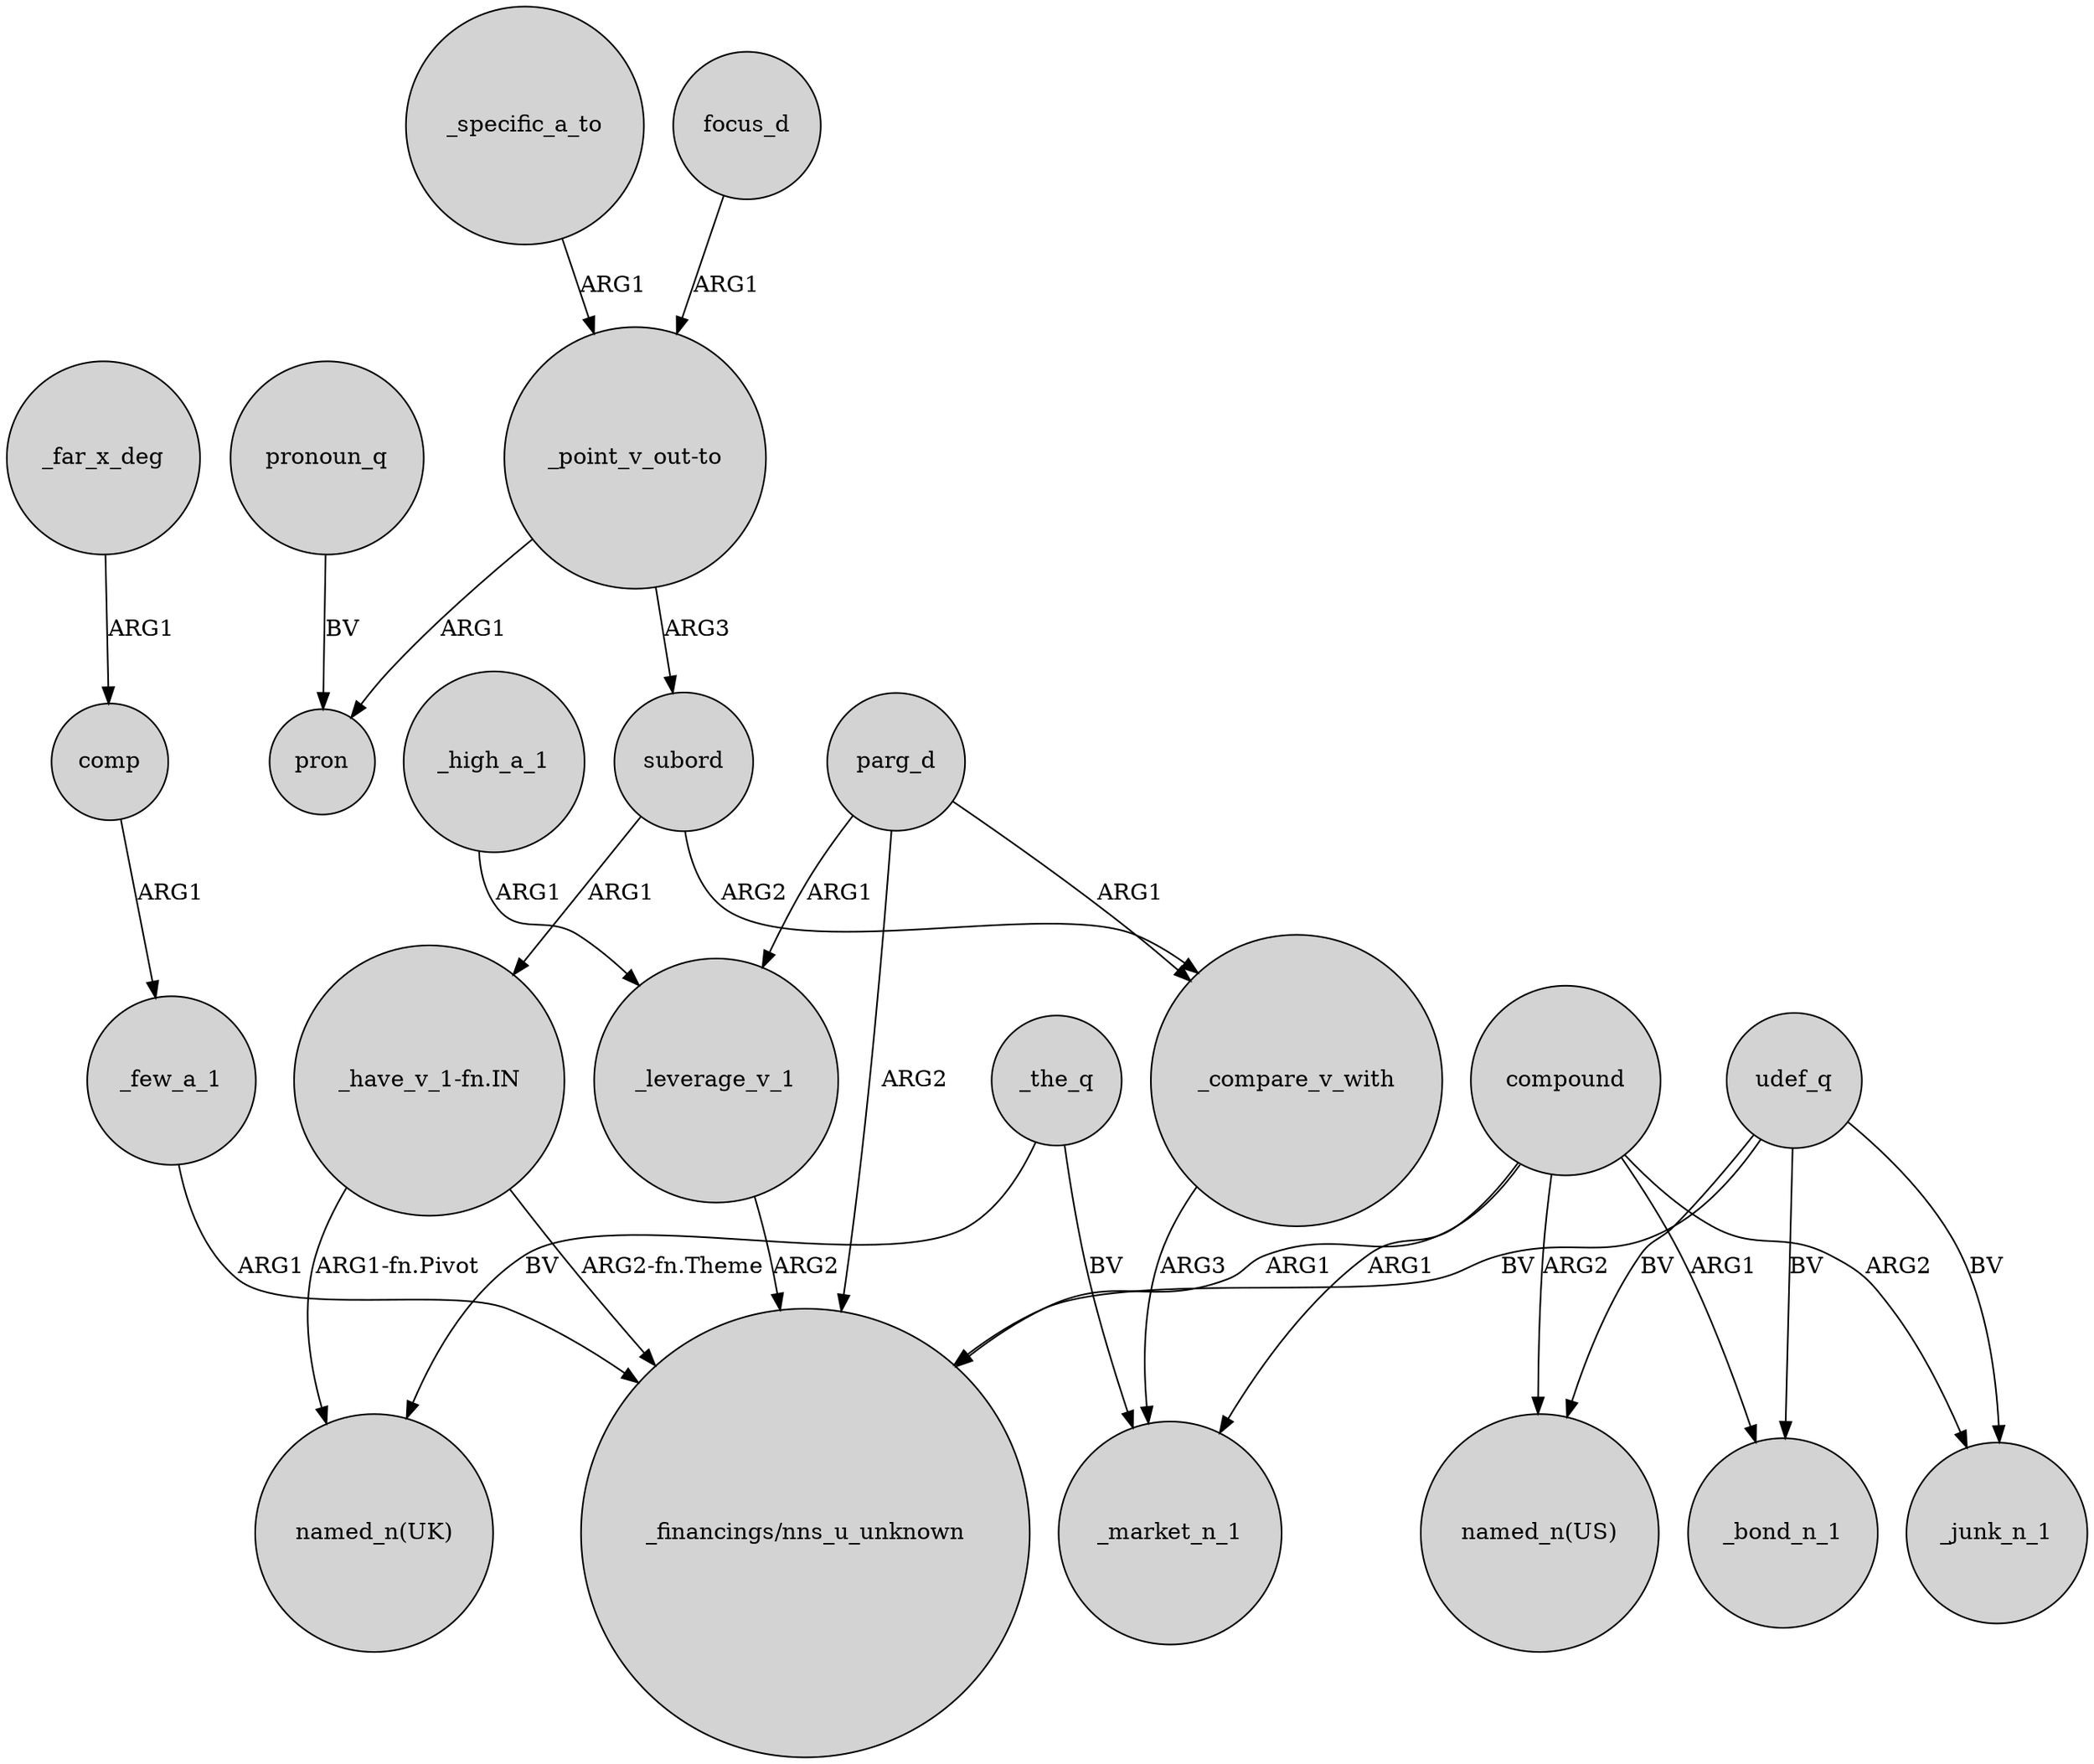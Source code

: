 digraph {
	node [shape=circle style=filled]
	udef_q -> "_financings/nns_u_unknown" [label=BV]
	udef_q -> "named_n(US)" [label=BV]
	"_have_v_1-fn.IN" -> "named_n(UK)" [label="ARG1-fn.Pivot"]
	compound -> _bond_n_1 [label=ARG1]
	_specific_a_to -> "_point_v_out-to" [label=ARG1]
	parg_d -> _compare_v_with [label=ARG1]
	"_have_v_1-fn.IN" -> "_financings/nns_u_unknown" [label="ARG2-fn.Theme"]
	_few_a_1 -> "_financings/nns_u_unknown" [label=ARG1]
	compound -> _junk_n_1 [label=ARG2]
	_leverage_v_1 -> "_financings/nns_u_unknown" [label=ARG2]
	compound -> "named_n(US)" [label=ARG2]
	_the_q -> "named_n(UK)" [label=BV]
	parg_d -> _leverage_v_1 [label=ARG1]
	udef_q -> _junk_n_1 [label=BV]
	pronoun_q -> pron [label=BV]
	comp -> _few_a_1 [label=ARG1]
	udef_q -> _bond_n_1 [label=BV]
	_compare_v_with -> _market_n_1 [label=ARG3]
	parg_d -> "_financings/nns_u_unknown" [label=ARG2]
	_far_x_deg -> comp [label=ARG1]
	subord -> _compare_v_with [label=ARG2]
	subord -> "_have_v_1-fn.IN" [label=ARG1]
	_high_a_1 -> _leverage_v_1 [label=ARG1]
	compound -> _market_n_1 [label=ARG1]
	_the_q -> _market_n_1 [label=BV]
	focus_d -> "_point_v_out-to" [label=ARG1]
	"_point_v_out-to" -> subord [label=ARG3]
	"_point_v_out-to" -> pron [label=ARG1]
	compound -> "_financings/nns_u_unknown" [label=ARG1]
}
